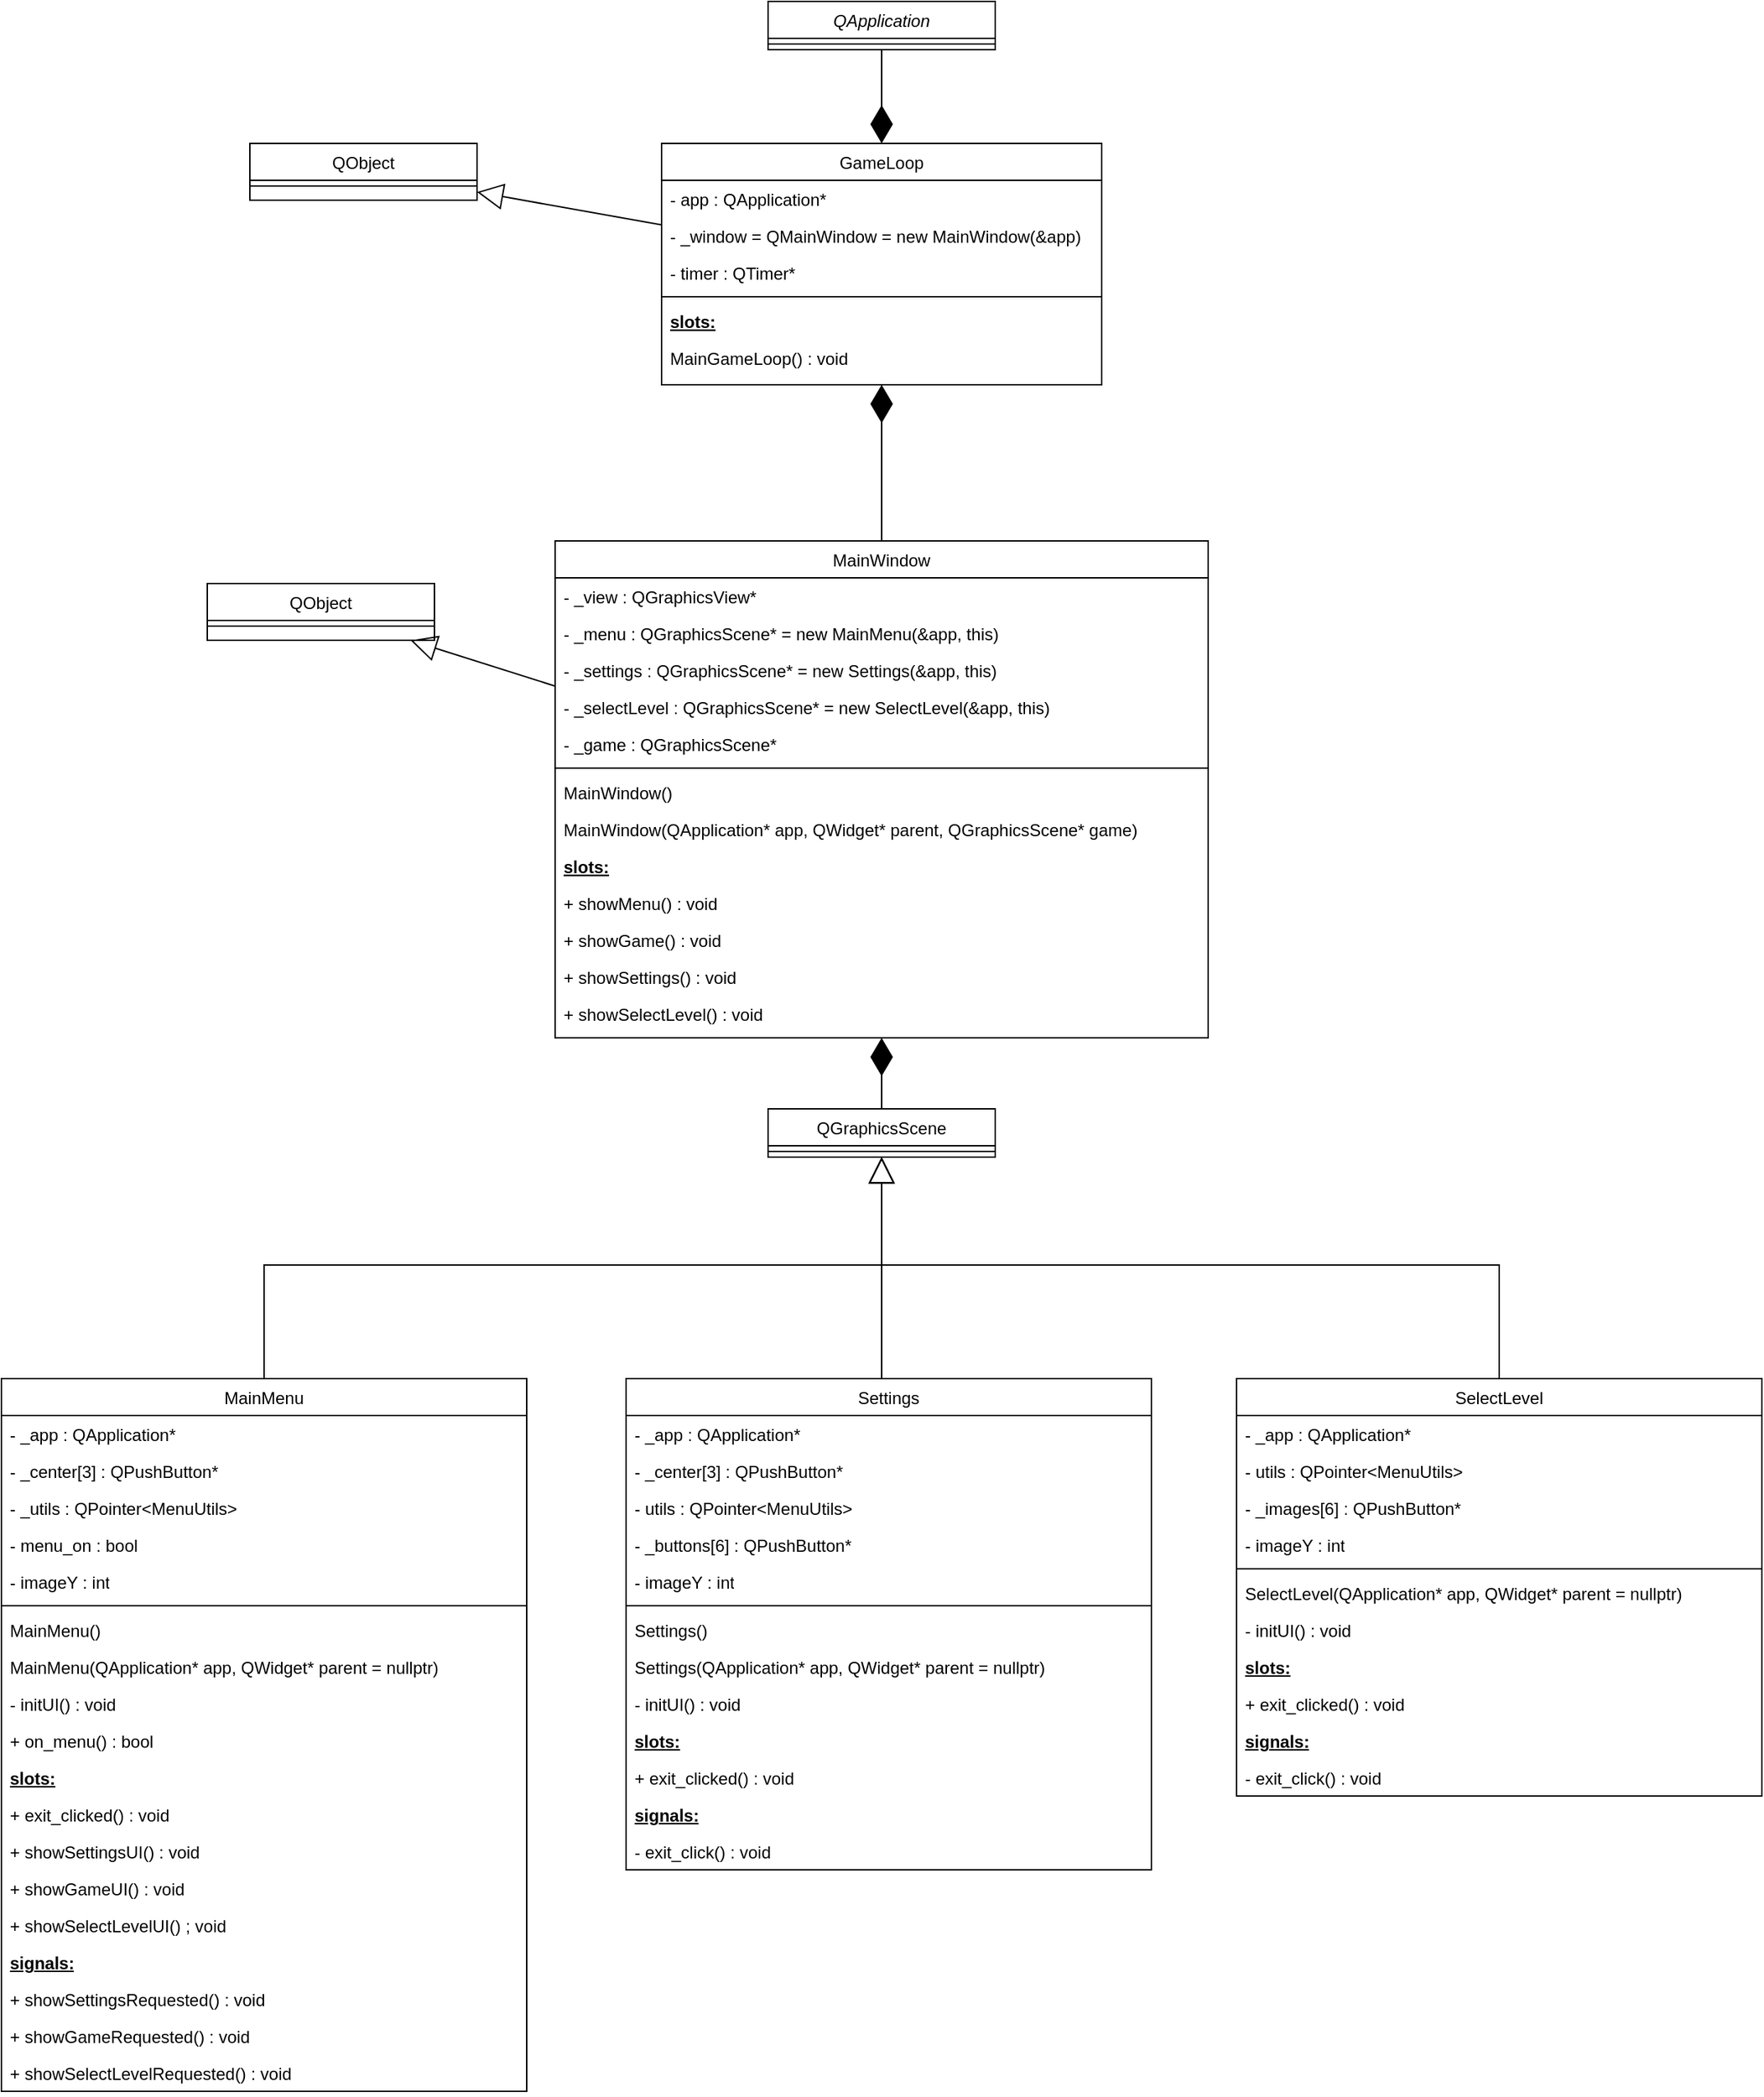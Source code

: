 <mxfile version="21.1.7" type="device">
  <diagram id="C5RBs43oDa-KdzZeNtuy" name="Page-1">
    <mxGraphModel dx="2062" dy="615" grid="1" gridSize="10" guides="1" tooltips="1" connect="1" arrows="1" fold="1" page="1" pageScale="1" pageWidth="827" pageHeight="1169" math="0" shadow="0">
      <root>
        <mxCell id="WIyWlLk6GJQsqaUBKTNV-0" />
        <mxCell id="WIyWlLk6GJQsqaUBKTNV-1" parent="WIyWlLk6GJQsqaUBKTNV-0" />
        <mxCell id="zkfFHV4jXpPFQw0GAbJ--0" value="QApplication" style="swimlane;fontStyle=2;align=center;verticalAlign=top;childLayout=stackLayout;horizontal=1;startSize=26;horizontalStack=0;resizeParent=1;resizeLast=0;collapsible=1;marginBottom=0;rounded=0;shadow=0;strokeWidth=1;" parent="WIyWlLk6GJQsqaUBKTNV-1" vertex="1">
          <mxGeometry x="405" y="40" width="160" height="34" as="geometry">
            <mxRectangle x="230" y="140" width="160" height="26" as="alternateBounds" />
          </mxGeometry>
        </mxCell>
        <mxCell id="zkfFHV4jXpPFQw0GAbJ--4" value="" style="line;html=1;strokeWidth=1;align=left;verticalAlign=middle;spacingTop=-1;spacingLeft=3;spacingRight=3;rotatable=0;labelPosition=right;points=[];portConstraint=eastwest;" parent="zkfFHV4jXpPFQw0GAbJ--0" vertex="1">
          <mxGeometry y="26" width="160" height="8" as="geometry" />
        </mxCell>
        <mxCell id="zkfFHV4jXpPFQw0GAbJ--6" value="MainWindow" style="swimlane;fontStyle=0;align=center;verticalAlign=top;childLayout=stackLayout;horizontal=1;startSize=26;horizontalStack=0;resizeParent=1;resizeLast=0;collapsible=1;marginBottom=0;rounded=0;shadow=0;strokeWidth=1;" parent="WIyWlLk6GJQsqaUBKTNV-1" vertex="1">
          <mxGeometry x="255" y="420" width="460" height="350" as="geometry">
            <mxRectangle x="130" y="380" width="160" height="26" as="alternateBounds" />
          </mxGeometry>
        </mxCell>
        <mxCell id="zkfFHV4jXpPFQw0GAbJ--7" value="- _view : QGraphicsView*" style="text;align=left;verticalAlign=top;spacingLeft=4;spacingRight=4;overflow=hidden;rotatable=0;points=[[0,0.5],[1,0.5]];portConstraint=eastwest;" parent="zkfFHV4jXpPFQw0GAbJ--6" vertex="1">
          <mxGeometry y="26" width="460" height="26" as="geometry" />
        </mxCell>
        <mxCell id="zkfFHV4jXpPFQw0GAbJ--8" value="- _menu : QGraphicsScene* = new MainMenu(&amp;app, this)" style="text;align=left;verticalAlign=top;spacingLeft=4;spacingRight=4;overflow=hidden;rotatable=0;points=[[0,0.5],[1,0.5]];portConstraint=eastwest;rounded=0;shadow=0;html=0;" parent="zkfFHV4jXpPFQw0GAbJ--6" vertex="1">
          <mxGeometry y="52" width="460" height="26" as="geometry" />
        </mxCell>
        <mxCell id="Jlm5J0GIkbgBk4xAE6gq-16" value="- _settings : QGraphicsScene* = new Settings(&amp;app, this)" style="text;align=left;verticalAlign=top;spacingLeft=4;spacingRight=4;overflow=hidden;rotatable=0;points=[[0,0.5],[1,0.5]];portConstraint=eastwest;rounded=0;shadow=0;html=0;" vertex="1" parent="zkfFHV4jXpPFQw0GAbJ--6">
          <mxGeometry y="78" width="460" height="26" as="geometry" />
        </mxCell>
        <mxCell id="Jlm5J0GIkbgBk4xAE6gq-18" value="- _selectLevel : QGraphicsScene* = new SelectLevel(&amp;app, this)" style="text;align=left;verticalAlign=top;spacingLeft=4;spacingRight=4;overflow=hidden;rotatable=0;points=[[0,0.5],[1,0.5]];portConstraint=eastwest;rounded=0;shadow=0;html=0;" vertex="1" parent="zkfFHV4jXpPFQw0GAbJ--6">
          <mxGeometry y="104" width="460" height="26" as="geometry" />
        </mxCell>
        <mxCell id="Jlm5J0GIkbgBk4xAE6gq-19" value="- _game : QGraphicsScene*" style="text;align=left;verticalAlign=top;spacingLeft=4;spacingRight=4;overflow=hidden;rotatable=0;points=[[0,0.5],[1,0.5]];portConstraint=eastwest;rounded=0;shadow=0;html=0;" vertex="1" parent="zkfFHV4jXpPFQw0GAbJ--6">
          <mxGeometry y="130" width="460" height="26" as="geometry" />
        </mxCell>
        <mxCell id="zkfFHV4jXpPFQw0GAbJ--9" value="" style="line;html=1;strokeWidth=1;align=left;verticalAlign=middle;spacingTop=-1;spacingLeft=3;spacingRight=3;rotatable=0;labelPosition=right;points=[];portConstraint=eastwest;" parent="zkfFHV4jXpPFQw0GAbJ--6" vertex="1">
          <mxGeometry y="156" width="460" height="8" as="geometry" />
        </mxCell>
        <mxCell id="zkfFHV4jXpPFQw0GAbJ--11" value="	MainWindow()" style="text;align=left;verticalAlign=top;spacingLeft=4;spacingRight=4;overflow=hidden;rotatable=0;points=[[0,0.5],[1,0.5]];portConstraint=eastwest;" parent="zkfFHV4jXpPFQw0GAbJ--6" vertex="1">
          <mxGeometry y="164" width="460" height="26" as="geometry" />
        </mxCell>
        <mxCell id="zkfFHV4jXpPFQw0GAbJ--10" value="MainWindow(QApplication* app, QWidget* parent, QGraphicsScene* game)" style="text;align=left;verticalAlign=top;spacingLeft=4;spacingRight=4;overflow=hidden;rotatable=0;points=[[0,0.5],[1,0.5]];portConstraint=eastwest;fontStyle=0" parent="zkfFHV4jXpPFQw0GAbJ--6" vertex="1">
          <mxGeometry y="190" width="460" height="26" as="geometry" />
        </mxCell>
        <mxCell id="Jlm5J0GIkbgBk4xAE6gq-21" value="slots:" style="text;align=left;verticalAlign=top;spacingLeft=4;spacingRight=4;overflow=hidden;rotatable=0;points=[[0,0.5],[1,0.5]];portConstraint=eastwest;fontStyle=5" vertex="1" parent="zkfFHV4jXpPFQw0GAbJ--6">
          <mxGeometry y="216" width="460" height="26" as="geometry" />
        </mxCell>
        <mxCell id="Jlm5J0GIkbgBk4xAE6gq-20" value="+ showMenu() : void" style="text;align=left;verticalAlign=top;spacingLeft=4;spacingRight=4;overflow=hidden;rotatable=0;points=[[0,0.5],[1,0.5]];portConstraint=eastwest;fontStyle=0" vertex="1" parent="zkfFHV4jXpPFQw0GAbJ--6">
          <mxGeometry y="242" width="460" height="26" as="geometry" />
        </mxCell>
        <mxCell id="Jlm5J0GIkbgBk4xAE6gq-24" value="+ showGame() : void" style="text;align=left;verticalAlign=top;spacingLeft=4;spacingRight=4;overflow=hidden;rotatable=0;points=[[0,0.5],[1,0.5]];portConstraint=eastwest;fontStyle=0" vertex="1" parent="zkfFHV4jXpPFQw0GAbJ--6">
          <mxGeometry y="268" width="460" height="26" as="geometry" />
        </mxCell>
        <mxCell id="Jlm5J0GIkbgBk4xAE6gq-23" value="+ showSettings() : void" style="text;align=left;verticalAlign=top;spacingLeft=4;spacingRight=4;overflow=hidden;rotatable=0;points=[[0,0.5],[1,0.5]];portConstraint=eastwest;fontStyle=0" vertex="1" parent="zkfFHV4jXpPFQw0GAbJ--6">
          <mxGeometry y="294" width="460" height="26" as="geometry" />
        </mxCell>
        <mxCell id="Jlm5J0GIkbgBk4xAE6gq-22" value="+ showSelectLevel() : void" style="text;align=left;verticalAlign=top;spacingLeft=4;spacingRight=4;overflow=hidden;rotatable=0;points=[[0,0.5],[1,0.5]];portConstraint=eastwest;fontStyle=0" vertex="1" parent="zkfFHV4jXpPFQw0GAbJ--6">
          <mxGeometry y="320" width="460" height="30" as="geometry" />
        </mxCell>
        <mxCell id="zkfFHV4jXpPFQw0GAbJ--13" value="QObject" style="swimlane;fontStyle=0;align=center;verticalAlign=top;childLayout=stackLayout;horizontal=1;startSize=26;horizontalStack=0;resizeParent=1;resizeLast=0;collapsible=1;marginBottom=0;rounded=0;shadow=0;strokeWidth=1;" parent="WIyWlLk6GJQsqaUBKTNV-1" vertex="1">
          <mxGeometry x="40" y="140" width="160" height="40" as="geometry">
            <mxRectangle x="340" y="380" width="170" height="26" as="alternateBounds" />
          </mxGeometry>
        </mxCell>
        <mxCell id="zkfFHV4jXpPFQw0GAbJ--15" value="" style="line;html=1;strokeWidth=1;align=left;verticalAlign=middle;spacingTop=-1;spacingLeft=3;spacingRight=3;rotatable=0;labelPosition=right;points=[];portConstraint=eastwest;" parent="zkfFHV4jXpPFQw0GAbJ--13" vertex="1">
          <mxGeometry y="26" width="160" height="8" as="geometry" />
        </mxCell>
        <mxCell id="zkfFHV4jXpPFQw0GAbJ--17" value="GameLoop" style="swimlane;fontStyle=0;align=center;verticalAlign=top;childLayout=stackLayout;horizontal=1;startSize=26;horizontalStack=0;resizeParent=1;resizeLast=0;collapsible=1;marginBottom=0;rounded=0;shadow=0;strokeWidth=1;" parent="WIyWlLk6GJQsqaUBKTNV-1" vertex="1">
          <mxGeometry x="330" y="140" width="310" height="170" as="geometry">
            <mxRectangle x="550" y="140" width="160" height="26" as="alternateBounds" />
          </mxGeometry>
        </mxCell>
        <mxCell id="Jlm5J0GIkbgBk4xAE6gq-8" value="- app : QApplication*" style="text;align=left;verticalAlign=top;spacingLeft=4;spacingRight=4;overflow=hidden;rotatable=0;points=[[0,0.5],[1,0.5]];portConstraint=eastwest;rounded=0;shadow=0;html=0;" vertex="1" parent="zkfFHV4jXpPFQw0GAbJ--17">
          <mxGeometry y="26" width="310" height="26" as="geometry" />
        </mxCell>
        <mxCell id="zkfFHV4jXpPFQw0GAbJ--21" value="- _window = QMainWindow = new MainWindow(&amp;app)" style="text;align=left;verticalAlign=top;spacingLeft=4;spacingRight=4;overflow=hidden;rotatable=0;points=[[0,0.5],[1,0.5]];portConstraint=eastwest;rounded=0;shadow=0;html=0;" parent="zkfFHV4jXpPFQw0GAbJ--17" vertex="1">
          <mxGeometry y="52" width="310" height="26" as="geometry" />
        </mxCell>
        <mxCell id="Jlm5J0GIkbgBk4xAE6gq-26" value="- timer : QTimer*" style="text;align=left;verticalAlign=top;spacingLeft=4;spacingRight=4;overflow=hidden;rotatable=0;points=[[0,0.5],[1,0.5]];portConstraint=eastwest;rounded=0;shadow=0;html=0;" vertex="1" parent="zkfFHV4jXpPFQw0GAbJ--17">
          <mxGeometry y="78" width="310" height="26" as="geometry" />
        </mxCell>
        <mxCell id="zkfFHV4jXpPFQw0GAbJ--23" value="" style="line;html=1;strokeWidth=1;align=left;verticalAlign=middle;spacingTop=-1;spacingLeft=3;spacingRight=3;rotatable=0;labelPosition=right;points=[];portConstraint=eastwest;" parent="zkfFHV4jXpPFQw0GAbJ--17" vertex="1">
          <mxGeometry y="104" width="310" height="8" as="geometry" />
        </mxCell>
        <mxCell id="Jlm5J0GIkbgBk4xAE6gq-28" value="slots:" style="text;align=left;verticalAlign=top;spacingLeft=4;spacingRight=4;overflow=hidden;rotatable=0;points=[[0,0.5],[1,0.5]];portConstraint=eastwest;rounded=0;shadow=0;html=0;fontStyle=5" vertex="1" parent="zkfFHV4jXpPFQw0GAbJ--17">
          <mxGeometry y="112" width="310" height="26" as="geometry" />
        </mxCell>
        <mxCell id="Jlm5J0GIkbgBk4xAE6gq-29" value="MainGameLoop() : void" style="text;align=left;verticalAlign=top;spacingLeft=4;spacingRight=4;overflow=hidden;rotatable=0;points=[[0,0.5],[1,0.5]];portConstraint=eastwest;rounded=0;shadow=0;html=0;fontStyle=0" vertex="1" parent="zkfFHV4jXpPFQw0GAbJ--17">
          <mxGeometry y="138" width="310" height="26" as="geometry" />
        </mxCell>
        <mxCell id="Jlm5J0GIkbgBk4xAE6gq-9" value="" style="endArrow=diamondThin;endFill=1;endSize=24;html=1;rounded=0;exitX=0.5;exitY=1;exitDx=0;exitDy=0;" edge="1" parent="WIyWlLk6GJQsqaUBKTNV-1" source="zkfFHV4jXpPFQw0GAbJ--0" target="zkfFHV4jXpPFQw0GAbJ--17">
          <mxGeometry width="160" relative="1" as="geometry">
            <mxPoint x="465" y="100" as="sourcePoint" />
            <mxPoint x="625" y="100" as="targetPoint" />
          </mxGeometry>
        </mxCell>
        <mxCell id="Jlm5J0GIkbgBk4xAE6gq-10" value="" style="endArrow=block;endSize=16;endFill=0;html=1;rounded=0;" edge="1" parent="WIyWlLk6GJQsqaUBKTNV-1" source="zkfFHV4jXpPFQw0GAbJ--17" target="zkfFHV4jXpPFQw0GAbJ--13">
          <mxGeometry x="0.125" y="50" width="160" relative="1" as="geometry">
            <mxPoint x="370" y="320" as="sourcePoint" />
            <mxPoint x="530" y="320" as="targetPoint" />
            <mxPoint as="offset" />
          </mxGeometry>
        </mxCell>
        <mxCell id="Jlm5J0GIkbgBk4xAE6gq-11" value="QObject" style="swimlane;fontStyle=0;align=center;verticalAlign=top;childLayout=stackLayout;horizontal=1;startSize=26;horizontalStack=0;resizeParent=1;resizeLast=0;collapsible=1;marginBottom=0;rounded=0;shadow=0;strokeWidth=1;" vertex="1" parent="WIyWlLk6GJQsqaUBKTNV-1">
          <mxGeometry x="10" y="450" width="160" height="40" as="geometry">
            <mxRectangle x="340" y="380" width="170" height="26" as="alternateBounds" />
          </mxGeometry>
        </mxCell>
        <mxCell id="Jlm5J0GIkbgBk4xAE6gq-12" value="" style="line;html=1;strokeWidth=1;align=left;verticalAlign=middle;spacingTop=-1;spacingLeft=3;spacingRight=3;rotatable=0;labelPosition=right;points=[];portConstraint=eastwest;" vertex="1" parent="Jlm5J0GIkbgBk4xAE6gq-11">
          <mxGeometry y="26" width="160" height="8" as="geometry" />
        </mxCell>
        <mxCell id="Jlm5J0GIkbgBk4xAE6gq-13" value="" style="endArrow=block;endSize=16;endFill=0;html=1;rounded=0;" edge="1" parent="WIyWlLk6GJQsqaUBKTNV-1" source="zkfFHV4jXpPFQw0GAbJ--6" target="Jlm5J0GIkbgBk4xAE6gq-11">
          <mxGeometry x="0.125" y="50" width="160" relative="1" as="geometry">
            <mxPoint x="290" y="290" as="sourcePoint" />
            <mxPoint x="200" y="300" as="targetPoint" />
            <mxPoint as="offset" />
          </mxGeometry>
        </mxCell>
        <mxCell id="Jlm5J0GIkbgBk4xAE6gq-25" value="" style="endArrow=diamondThin;endFill=1;endSize=24;html=1;rounded=0;exitX=0.5;exitY=0;exitDx=0;exitDy=0;entryX=0.5;entryY=1;entryDx=0;entryDy=0;" edge="1" parent="WIyWlLk6GJQsqaUBKTNV-1" source="zkfFHV4jXpPFQw0GAbJ--6" target="zkfFHV4jXpPFQw0GAbJ--17">
          <mxGeometry width="160" relative="1" as="geometry">
            <mxPoint x="495" y="84" as="sourcePoint" />
            <mxPoint x="495" y="150" as="targetPoint" />
          </mxGeometry>
        </mxCell>
        <mxCell id="Jlm5J0GIkbgBk4xAE6gq-30" value="" style="endArrow=block;endSize=16;endFill=0;html=1;rounded=0;edgeStyle=orthogonalEdgeStyle;" edge="1" parent="WIyWlLk6GJQsqaUBKTNV-1" source="Jlm5J0GIkbgBk4xAE6gq-36" target="Jlm5J0GIkbgBk4xAE6gq-31">
          <mxGeometry x="0.125" y="50" width="160" relative="1" as="geometry">
            <mxPoint x="435" y="970" as="sourcePoint" />
            <mxPoint x="640" y="920" as="targetPoint" />
            <mxPoint as="offset" />
            <Array as="points">
              <mxPoint x="50" y="930" />
              <mxPoint x="485" y="930" />
            </Array>
          </mxGeometry>
        </mxCell>
        <mxCell id="Jlm5J0GIkbgBk4xAE6gq-31" value="&lt;span style=&quot;font-weight: normal;&quot;&gt;QGraphicsScene&lt;/span&gt;" style="swimlane;fontStyle=1;align=center;verticalAlign=top;childLayout=stackLayout;horizontal=1;startSize=26;horizontalStack=0;resizeParent=1;resizeParentMax=0;resizeLast=0;collapsible=1;marginBottom=0;whiteSpace=wrap;html=1;" vertex="1" parent="WIyWlLk6GJQsqaUBKTNV-1">
          <mxGeometry x="405" y="820" width="160" height="34" as="geometry" />
        </mxCell>
        <mxCell id="Jlm5J0GIkbgBk4xAE6gq-33" value="" style="line;strokeWidth=1;fillColor=none;align=left;verticalAlign=middle;spacingTop=-1;spacingLeft=3;spacingRight=3;rotatable=0;labelPosition=right;points=[];portConstraint=eastwest;strokeColor=inherit;" vertex="1" parent="Jlm5J0GIkbgBk4xAE6gq-31">
          <mxGeometry y="26" width="160" height="8" as="geometry" />
        </mxCell>
        <mxCell id="Jlm5J0GIkbgBk4xAE6gq-35" value="" style="endArrow=diamondThin;endFill=1;endSize=24;html=1;rounded=0;" edge="1" parent="WIyWlLk6GJQsqaUBKTNV-1" source="Jlm5J0GIkbgBk4xAE6gq-31" target="zkfFHV4jXpPFQw0GAbJ--6">
          <mxGeometry width="160" relative="1" as="geometry">
            <mxPoint x="495" y="860" as="sourcePoint" />
            <mxPoint x="495" y="750" as="targetPoint" />
          </mxGeometry>
        </mxCell>
        <mxCell id="Jlm5J0GIkbgBk4xAE6gq-36" value="&lt;span style=&quot;font-weight: 400;&quot;&gt;MainMenu&lt;/span&gt;" style="swimlane;fontStyle=1;align=center;verticalAlign=top;childLayout=stackLayout;horizontal=1;startSize=26;horizontalStack=0;resizeParent=1;resizeParentMax=0;resizeLast=0;collapsible=1;marginBottom=0;whiteSpace=wrap;html=1;" vertex="1" parent="WIyWlLk6GJQsqaUBKTNV-1">
          <mxGeometry x="-135" y="1010" width="370" height="502" as="geometry" />
        </mxCell>
        <mxCell id="Jlm5J0GIkbgBk4xAE6gq-37" value="- _app : QApplication*" style="text;strokeColor=none;fillColor=none;align=left;verticalAlign=top;spacingLeft=4;spacingRight=4;overflow=hidden;rotatable=0;points=[[0,0.5],[1,0.5]];portConstraint=eastwest;whiteSpace=wrap;html=1;" vertex="1" parent="Jlm5J0GIkbgBk4xAE6gq-36">
          <mxGeometry y="26" width="370" height="26" as="geometry" />
        </mxCell>
        <mxCell id="Jlm5J0GIkbgBk4xAE6gq-42" value="- _center[3] : QPushButton*" style="text;strokeColor=none;fillColor=none;align=left;verticalAlign=top;spacingLeft=4;spacingRight=4;overflow=hidden;rotatable=0;points=[[0,0.5],[1,0.5]];portConstraint=eastwest;whiteSpace=wrap;html=1;" vertex="1" parent="Jlm5J0GIkbgBk4xAE6gq-36">
          <mxGeometry y="52" width="370" height="26" as="geometry" />
        </mxCell>
        <mxCell id="Jlm5J0GIkbgBk4xAE6gq-41" value="- _utils : QPointer&amp;lt;MenuUtils&amp;gt;" style="text;strokeColor=none;fillColor=none;align=left;verticalAlign=top;spacingLeft=4;spacingRight=4;overflow=hidden;rotatable=0;points=[[0,0.5],[1,0.5]];portConstraint=eastwest;whiteSpace=wrap;html=1;" vertex="1" parent="Jlm5J0GIkbgBk4xAE6gq-36">
          <mxGeometry y="78" width="370" height="26" as="geometry" />
        </mxCell>
        <mxCell id="Jlm5J0GIkbgBk4xAE6gq-40" value="- menu_on : bool" style="text;strokeColor=none;fillColor=none;align=left;verticalAlign=top;spacingLeft=4;spacingRight=4;overflow=hidden;rotatable=0;points=[[0,0.5],[1,0.5]];portConstraint=eastwest;whiteSpace=wrap;html=1;" vertex="1" parent="Jlm5J0GIkbgBk4xAE6gq-36">
          <mxGeometry y="104" width="370" height="26" as="geometry" />
        </mxCell>
        <mxCell id="Jlm5J0GIkbgBk4xAE6gq-45" value="- imageY : int" style="text;strokeColor=none;fillColor=none;align=left;verticalAlign=top;spacingLeft=4;spacingRight=4;overflow=hidden;rotatable=0;points=[[0,0.5],[1,0.5]];portConstraint=eastwest;whiteSpace=wrap;html=1;" vertex="1" parent="Jlm5J0GIkbgBk4xAE6gq-36">
          <mxGeometry y="130" width="370" height="26" as="geometry" />
        </mxCell>
        <mxCell id="Jlm5J0GIkbgBk4xAE6gq-38" value="" style="line;strokeWidth=1;fillColor=none;align=left;verticalAlign=middle;spacingTop=-1;spacingLeft=3;spacingRight=3;rotatable=0;labelPosition=right;points=[];portConstraint=eastwest;strokeColor=inherit;" vertex="1" parent="Jlm5J0GIkbgBk4xAE6gq-36">
          <mxGeometry y="156" width="370" height="8" as="geometry" />
        </mxCell>
        <mxCell id="Jlm5J0GIkbgBk4xAE6gq-75" value="MainMenu()" style="text;strokeColor=none;fillColor=none;align=left;verticalAlign=top;spacingLeft=4;spacingRight=4;overflow=hidden;rotatable=0;points=[[0,0.5],[1,0.5]];portConstraint=eastwest;whiteSpace=wrap;html=1;" vertex="1" parent="Jlm5J0GIkbgBk4xAE6gq-36">
          <mxGeometry y="164" width="370" height="26" as="geometry" />
        </mxCell>
        <mxCell id="Jlm5J0GIkbgBk4xAE6gq-39" value="MainMenu(QApplication* app, QWidget* parent = nullptr)" style="text;strokeColor=none;fillColor=none;align=left;verticalAlign=top;spacingLeft=4;spacingRight=4;overflow=hidden;rotatable=0;points=[[0,0.5],[1,0.5]];portConstraint=eastwest;whiteSpace=wrap;html=1;" vertex="1" parent="Jlm5J0GIkbgBk4xAE6gq-36">
          <mxGeometry y="190" width="370" height="26" as="geometry" />
        </mxCell>
        <mxCell id="Jlm5J0GIkbgBk4xAE6gq-44" value="- initUI() : void" style="text;strokeColor=none;fillColor=none;align=left;verticalAlign=top;spacingLeft=4;spacingRight=4;overflow=hidden;rotatable=0;points=[[0,0.5],[1,0.5]];portConstraint=eastwest;whiteSpace=wrap;html=1;" vertex="1" parent="Jlm5J0GIkbgBk4xAE6gq-36">
          <mxGeometry y="216" width="370" height="26" as="geometry" />
        </mxCell>
        <mxCell id="Jlm5J0GIkbgBk4xAE6gq-43" value="+ on_menu() : bool" style="text;strokeColor=none;fillColor=none;align=left;verticalAlign=top;spacingLeft=4;spacingRight=4;overflow=hidden;rotatable=0;points=[[0,0.5],[1,0.5]];portConstraint=eastwest;whiteSpace=wrap;html=1;" vertex="1" parent="Jlm5J0GIkbgBk4xAE6gq-36">
          <mxGeometry y="242" width="370" height="26" as="geometry" />
        </mxCell>
        <mxCell id="Jlm5J0GIkbgBk4xAE6gq-48" value="&lt;b&gt;&lt;u&gt;slots:&lt;/u&gt;&lt;/b&gt;" style="text;strokeColor=none;fillColor=none;align=left;verticalAlign=top;spacingLeft=4;spacingRight=4;overflow=hidden;rotatable=0;points=[[0,0.5],[1,0.5]];portConstraint=eastwest;whiteSpace=wrap;html=1;" vertex="1" parent="Jlm5J0GIkbgBk4xAE6gq-36">
          <mxGeometry y="268" width="370" height="26" as="geometry" />
        </mxCell>
        <mxCell id="Jlm5J0GIkbgBk4xAE6gq-47" value="+ exit_clicked() : void" style="text;strokeColor=none;fillColor=none;align=left;verticalAlign=top;spacingLeft=4;spacingRight=4;overflow=hidden;rotatable=0;points=[[0,0.5],[1,0.5]];portConstraint=eastwest;whiteSpace=wrap;html=1;" vertex="1" parent="Jlm5J0GIkbgBk4xAE6gq-36">
          <mxGeometry y="294" width="370" height="26" as="geometry" />
        </mxCell>
        <mxCell id="Jlm5J0GIkbgBk4xAE6gq-49" value="+ showSettingsUI() : void" style="text;strokeColor=none;fillColor=none;align=left;verticalAlign=top;spacingLeft=4;spacingRight=4;overflow=hidden;rotatable=0;points=[[0,0.5],[1,0.5]];portConstraint=eastwest;whiteSpace=wrap;html=1;" vertex="1" parent="Jlm5J0GIkbgBk4xAE6gq-36">
          <mxGeometry y="320" width="370" height="26" as="geometry" />
        </mxCell>
        <mxCell id="Jlm5J0GIkbgBk4xAE6gq-46" value="+ showGameUI() : void" style="text;strokeColor=none;fillColor=none;align=left;verticalAlign=top;spacingLeft=4;spacingRight=4;overflow=hidden;rotatable=0;points=[[0,0.5],[1,0.5]];portConstraint=eastwest;whiteSpace=wrap;html=1;" vertex="1" parent="Jlm5J0GIkbgBk4xAE6gq-36">
          <mxGeometry y="346" width="370" height="26" as="geometry" />
        </mxCell>
        <mxCell id="Jlm5J0GIkbgBk4xAE6gq-51" value="+ showSelectLevelUI() ; void" style="text;strokeColor=none;fillColor=none;align=left;verticalAlign=top;spacingLeft=4;spacingRight=4;overflow=hidden;rotatable=0;points=[[0,0.5],[1,0.5]];portConstraint=eastwest;whiteSpace=wrap;html=1;" vertex="1" parent="Jlm5J0GIkbgBk4xAE6gq-36">
          <mxGeometry y="372" width="370" height="26" as="geometry" />
        </mxCell>
        <mxCell id="Jlm5J0GIkbgBk4xAE6gq-50" value="&lt;b&gt;&lt;u&gt;signals:&lt;/u&gt;&lt;/b&gt;" style="text;strokeColor=none;fillColor=none;align=left;verticalAlign=top;spacingLeft=4;spacingRight=4;overflow=hidden;rotatable=0;points=[[0,0.5],[1,0.5]];portConstraint=eastwest;whiteSpace=wrap;html=1;" vertex="1" parent="Jlm5J0GIkbgBk4xAE6gq-36">
          <mxGeometry y="398" width="370" height="26" as="geometry" />
        </mxCell>
        <mxCell id="Jlm5J0GIkbgBk4xAE6gq-52" value="+ showSettingsRequested() : void" style="text;strokeColor=none;fillColor=none;align=left;verticalAlign=top;spacingLeft=4;spacingRight=4;overflow=hidden;rotatable=0;points=[[0,0.5],[1,0.5]];portConstraint=eastwest;whiteSpace=wrap;html=1;" vertex="1" parent="Jlm5J0GIkbgBk4xAE6gq-36">
          <mxGeometry y="424" width="370" height="26" as="geometry" />
        </mxCell>
        <mxCell id="Jlm5J0GIkbgBk4xAE6gq-54" value="+ showGameRequested() : void" style="text;strokeColor=none;fillColor=none;align=left;verticalAlign=top;spacingLeft=4;spacingRight=4;overflow=hidden;rotatable=0;points=[[0,0.5],[1,0.5]];portConstraint=eastwest;whiteSpace=wrap;html=1;" vertex="1" parent="Jlm5J0GIkbgBk4xAE6gq-36">
          <mxGeometry y="450" width="370" height="26" as="geometry" />
        </mxCell>
        <mxCell id="Jlm5J0GIkbgBk4xAE6gq-53" value="+ showSelectLevelRequested() : void" style="text;strokeColor=none;fillColor=none;align=left;verticalAlign=top;spacingLeft=4;spacingRight=4;overflow=hidden;rotatable=0;points=[[0,0.5],[1,0.5]];portConstraint=eastwest;whiteSpace=wrap;html=1;" vertex="1" parent="Jlm5J0GIkbgBk4xAE6gq-36">
          <mxGeometry y="476" width="370" height="26" as="geometry" />
        </mxCell>
        <mxCell id="Jlm5J0GIkbgBk4xAE6gq-55" value="&lt;span style=&quot;font-weight: 400;&quot;&gt;Settings&lt;/span&gt;" style="swimlane;fontStyle=1;align=center;verticalAlign=top;childLayout=stackLayout;horizontal=1;startSize=26;horizontalStack=0;resizeParent=1;resizeParentMax=0;resizeLast=0;collapsible=1;marginBottom=0;whiteSpace=wrap;html=1;" vertex="1" parent="WIyWlLk6GJQsqaUBKTNV-1">
          <mxGeometry x="305" y="1010" width="370" height="346" as="geometry" />
        </mxCell>
        <mxCell id="Jlm5J0GIkbgBk4xAE6gq-56" value="- _app : QApplication*" style="text;strokeColor=none;fillColor=none;align=left;verticalAlign=top;spacingLeft=4;spacingRight=4;overflow=hidden;rotatable=0;points=[[0,0.5],[1,0.5]];portConstraint=eastwest;whiteSpace=wrap;html=1;" vertex="1" parent="Jlm5J0GIkbgBk4xAE6gq-55">
          <mxGeometry y="26" width="370" height="26" as="geometry" />
        </mxCell>
        <mxCell id="Jlm5J0GIkbgBk4xAE6gq-57" value="- _center[3] : QPushButton*" style="text;strokeColor=none;fillColor=none;align=left;verticalAlign=top;spacingLeft=4;spacingRight=4;overflow=hidden;rotatable=0;points=[[0,0.5],[1,0.5]];portConstraint=eastwest;whiteSpace=wrap;html=1;" vertex="1" parent="Jlm5J0GIkbgBk4xAE6gq-55">
          <mxGeometry y="52" width="370" height="26" as="geometry" />
        </mxCell>
        <mxCell id="Jlm5J0GIkbgBk4xAE6gq-58" value="- utils : QPointer&amp;lt;MenuUtils&amp;gt;" style="text;strokeColor=none;fillColor=none;align=left;verticalAlign=top;spacingLeft=4;spacingRight=4;overflow=hidden;rotatable=0;points=[[0,0.5],[1,0.5]];portConstraint=eastwest;whiteSpace=wrap;html=1;" vertex="1" parent="Jlm5J0GIkbgBk4xAE6gq-55">
          <mxGeometry y="78" width="370" height="26" as="geometry" />
        </mxCell>
        <mxCell id="Jlm5J0GIkbgBk4xAE6gq-59" value="- _buttons[6] : QPushButton*" style="text;strokeColor=none;fillColor=none;align=left;verticalAlign=top;spacingLeft=4;spacingRight=4;overflow=hidden;rotatable=0;points=[[0,0.5],[1,0.5]];portConstraint=eastwest;whiteSpace=wrap;html=1;" vertex="1" parent="Jlm5J0GIkbgBk4xAE6gq-55">
          <mxGeometry y="104" width="370" height="26" as="geometry" />
        </mxCell>
        <mxCell id="Jlm5J0GIkbgBk4xAE6gq-60" value="- imageY : int" style="text;strokeColor=none;fillColor=none;align=left;verticalAlign=top;spacingLeft=4;spacingRight=4;overflow=hidden;rotatable=0;points=[[0,0.5],[1,0.5]];portConstraint=eastwest;whiteSpace=wrap;html=1;" vertex="1" parent="Jlm5J0GIkbgBk4xAE6gq-55">
          <mxGeometry y="130" width="370" height="26" as="geometry" />
        </mxCell>
        <mxCell id="Jlm5J0GIkbgBk4xAE6gq-61" value="" style="line;strokeWidth=1;fillColor=none;align=left;verticalAlign=middle;spacingTop=-1;spacingLeft=3;spacingRight=3;rotatable=0;labelPosition=right;points=[];portConstraint=eastwest;strokeColor=inherit;" vertex="1" parent="Jlm5J0GIkbgBk4xAE6gq-55">
          <mxGeometry y="156" width="370" height="8" as="geometry" />
        </mxCell>
        <mxCell id="Jlm5J0GIkbgBk4xAE6gq-76" value="Settings()" style="text;strokeColor=none;fillColor=none;align=left;verticalAlign=top;spacingLeft=4;spacingRight=4;overflow=hidden;rotatable=0;points=[[0,0.5],[1,0.5]];portConstraint=eastwest;whiteSpace=wrap;html=1;" vertex="1" parent="Jlm5J0GIkbgBk4xAE6gq-55">
          <mxGeometry y="164" width="370" height="26" as="geometry" />
        </mxCell>
        <mxCell id="Jlm5J0GIkbgBk4xAE6gq-62" value="Settings(QApplication* app, QWidget* parent = nullptr)" style="text;strokeColor=none;fillColor=none;align=left;verticalAlign=top;spacingLeft=4;spacingRight=4;overflow=hidden;rotatable=0;points=[[0,0.5],[1,0.5]];portConstraint=eastwest;whiteSpace=wrap;html=1;" vertex="1" parent="Jlm5J0GIkbgBk4xAE6gq-55">
          <mxGeometry y="190" width="370" height="26" as="geometry" />
        </mxCell>
        <mxCell id="Jlm5J0GIkbgBk4xAE6gq-63" value="- initUI() : void" style="text;strokeColor=none;fillColor=none;align=left;verticalAlign=top;spacingLeft=4;spacingRight=4;overflow=hidden;rotatable=0;points=[[0,0.5],[1,0.5]];portConstraint=eastwest;whiteSpace=wrap;html=1;" vertex="1" parent="Jlm5J0GIkbgBk4xAE6gq-55">
          <mxGeometry y="216" width="370" height="26" as="geometry" />
        </mxCell>
        <mxCell id="Jlm5J0GIkbgBk4xAE6gq-65" value="&lt;b&gt;&lt;u&gt;slots:&lt;/u&gt;&lt;/b&gt;" style="text;strokeColor=none;fillColor=none;align=left;verticalAlign=top;spacingLeft=4;spacingRight=4;overflow=hidden;rotatable=0;points=[[0,0.5],[1,0.5]];portConstraint=eastwest;whiteSpace=wrap;html=1;" vertex="1" parent="Jlm5J0GIkbgBk4xAE6gq-55">
          <mxGeometry y="242" width="370" height="26" as="geometry" />
        </mxCell>
        <mxCell id="Jlm5J0GIkbgBk4xAE6gq-66" value="+ exit_clicked() : void" style="text;strokeColor=none;fillColor=none;align=left;verticalAlign=top;spacingLeft=4;spacingRight=4;overflow=hidden;rotatable=0;points=[[0,0.5],[1,0.5]];portConstraint=eastwest;whiteSpace=wrap;html=1;" vertex="1" parent="Jlm5J0GIkbgBk4xAE6gq-55">
          <mxGeometry y="268" width="370" height="26" as="geometry" />
        </mxCell>
        <mxCell id="Jlm5J0GIkbgBk4xAE6gq-70" value="&lt;b&gt;&lt;u&gt;signals:&lt;/u&gt;&lt;/b&gt;" style="text;strokeColor=none;fillColor=none;align=left;verticalAlign=top;spacingLeft=4;spacingRight=4;overflow=hidden;rotatable=0;points=[[0,0.5],[1,0.5]];portConstraint=eastwest;whiteSpace=wrap;html=1;" vertex="1" parent="Jlm5J0GIkbgBk4xAE6gq-55">
          <mxGeometry y="294" width="370" height="26" as="geometry" />
        </mxCell>
        <mxCell id="Jlm5J0GIkbgBk4xAE6gq-71" value="- exit_click() : void" style="text;strokeColor=none;fillColor=none;align=left;verticalAlign=top;spacingLeft=4;spacingRight=4;overflow=hidden;rotatable=0;points=[[0,0.5],[1,0.5]];portConstraint=eastwest;whiteSpace=wrap;html=1;" vertex="1" parent="Jlm5J0GIkbgBk4xAE6gq-55">
          <mxGeometry y="320" width="370" height="26" as="geometry" />
        </mxCell>
        <mxCell id="Jlm5J0GIkbgBk4xAE6gq-74" value="" style="endArrow=block;endSize=16;endFill=0;html=1;rounded=0;edgeStyle=orthogonalEdgeStyle;" edge="1" parent="WIyWlLk6GJQsqaUBKTNV-1" source="Jlm5J0GIkbgBk4xAE6gq-55" target="Jlm5J0GIkbgBk4xAE6gq-31">
          <mxGeometry x="0.125" y="50" width="160" relative="1" as="geometry">
            <mxPoint x="340" y="996" as="sourcePoint" />
            <mxPoint x="516" y="830" as="targetPoint" />
            <mxPoint as="offset" />
            <Array as="points">
              <mxPoint x="485" y="1000" />
              <mxPoint x="485" y="1000" />
            </Array>
          </mxGeometry>
        </mxCell>
        <mxCell id="Jlm5J0GIkbgBk4xAE6gq-77" value="&lt;span style=&quot;font-weight: 400;&quot;&gt;SelectLevel&lt;/span&gt;" style="swimlane;fontStyle=1;align=center;verticalAlign=top;childLayout=stackLayout;horizontal=1;startSize=26;horizontalStack=0;resizeParent=1;resizeParentMax=0;resizeLast=0;collapsible=1;marginBottom=0;whiteSpace=wrap;html=1;" vertex="1" parent="WIyWlLk6GJQsqaUBKTNV-1">
          <mxGeometry x="735" y="1010" width="370" height="294" as="geometry" />
        </mxCell>
        <mxCell id="Jlm5J0GIkbgBk4xAE6gq-78" value="- _app : QApplication*" style="text;strokeColor=none;fillColor=none;align=left;verticalAlign=top;spacingLeft=4;spacingRight=4;overflow=hidden;rotatable=0;points=[[0,0.5],[1,0.5]];portConstraint=eastwest;whiteSpace=wrap;html=1;" vertex="1" parent="Jlm5J0GIkbgBk4xAE6gq-77">
          <mxGeometry y="26" width="370" height="26" as="geometry" />
        </mxCell>
        <mxCell id="Jlm5J0GIkbgBk4xAE6gq-80" value="- utils : QPointer&amp;lt;MenuUtils&amp;gt;" style="text;strokeColor=none;fillColor=none;align=left;verticalAlign=top;spacingLeft=4;spacingRight=4;overflow=hidden;rotatable=0;points=[[0,0.5],[1,0.5]];portConstraint=eastwest;whiteSpace=wrap;html=1;" vertex="1" parent="Jlm5J0GIkbgBk4xAE6gq-77">
          <mxGeometry y="52" width="370" height="26" as="geometry" />
        </mxCell>
        <mxCell id="Jlm5J0GIkbgBk4xAE6gq-81" value="- _images[6] : QPushButton*" style="text;strokeColor=none;fillColor=none;align=left;verticalAlign=top;spacingLeft=4;spacingRight=4;overflow=hidden;rotatable=0;points=[[0,0.5],[1,0.5]];portConstraint=eastwest;whiteSpace=wrap;html=1;" vertex="1" parent="Jlm5J0GIkbgBk4xAE6gq-77">
          <mxGeometry y="78" width="370" height="26" as="geometry" />
        </mxCell>
        <mxCell id="Jlm5J0GIkbgBk4xAE6gq-82" value="- imageY : int" style="text;strokeColor=none;fillColor=none;align=left;verticalAlign=top;spacingLeft=4;spacingRight=4;overflow=hidden;rotatable=0;points=[[0,0.5],[1,0.5]];portConstraint=eastwest;whiteSpace=wrap;html=1;" vertex="1" parent="Jlm5J0GIkbgBk4xAE6gq-77">
          <mxGeometry y="104" width="370" height="26" as="geometry" />
        </mxCell>
        <mxCell id="Jlm5J0GIkbgBk4xAE6gq-83" value="" style="line;strokeWidth=1;fillColor=none;align=left;verticalAlign=middle;spacingTop=-1;spacingLeft=3;spacingRight=3;rotatable=0;labelPosition=right;points=[];portConstraint=eastwest;strokeColor=inherit;" vertex="1" parent="Jlm5J0GIkbgBk4xAE6gq-77">
          <mxGeometry y="130" width="370" height="8" as="geometry" />
        </mxCell>
        <mxCell id="Jlm5J0GIkbgBk4xAE6gq-85" value="SelectLevel(QApplication* app, QWidget* parent = nullptr)" style="text;strokeColor=none;fillColor=none;align=left;verticalAlign=top;spacingLeft=4;spacingRight=4;overflow=hidden;rotatable=0;points=[[0,0.5],[1,0.5]];portConstraint=eastwest;whiteSpace=wrap;html=1;" vertex="1" parent="Jlm5J0GIkbgBk4xAE6gq-77">
          <mxGeometry y="138" width="370" height="26" as="geometry" />
        </mxCell>
        <mxCell id="Jlm5J0GIkbgBk4xAE6gq-86" value="- initUI() : void" style="text;strokeColor=none;fillColor=none;align=left;verticalAlign=top;spacingLeft=4;spacingRight=4;overflow=hidden;rotatable=0;points=[[0,0.5],[1,0.5]];portConstraint=eastwest;whiteSpace=wrap;html=1;" vertex="1" parent="Jlm5J0GIkbgBk4xAE6gq-77">
          <mxGeometry y="164" width="370" height="26" as="geometry" />
        </mxCell>
        <mxCell id="Jlm5J0GIkbgBk4xAE6gq-87" value="&lt;b&gt;&lt;u&gt;slots:&lt;/u&gt;&lt;/b&gt;" style="text;strokeColor=none;fillColor=none;align=left;verticalAlign=top;spacingLeft=4;spacingRight=4;overflow=hidden;rotatable=0;points=[[0,0.5],[1,0.5]];portConstraint=eastwest;whiteSpace=wrap;html=1;" vertex="1" parent="Jlm5J0GIkbgBk4xAE6gq-77">
          <mxGeometry y="190" width="370" height="26" as="geometry" />
        </mxCell>
        <mxCell id="Jlm5J0GIkbgBk4xAE6gq-88" value="+ exit_clicked() : void" style="text;strokeColor=none;fillColor=none;align=left;verticalAlign=top;spacingLeft=4;spacingRight=4;overflow=hidden;rotatable=0;points=[[0,0.5],[1,0.5]];portConstraint=eastwest;whiteSpace=wrap;html=1;" vertex="1" parent="Jlm5J0GIkbgBk4xAE6gq-77">
          <mxGeometry y="216" width="370" height="26" as="geometry" />
        </mxCell>
        <mxCell id="Jlm5J0GIkbgBk4xAE6gq-89" value="&lt;b&gt;&lt;u&gt;signals:&lt;/u&gt;&lt;/b&gt;" style="text;strokeColor=none;fillColor=none;align=left;verticalAlign=top;spacingLeft=4;spacingRight=4;overflow=hidden;rotatable=0;points=[[0,0.5],[1,0.5]];portConstraint=eastwest;whiteSpace=wrap;html=1;" vertex="1" parent="Jlm5J0GIkbgBk4xAE6gq-77">
          <mxGeometry y="242" width="370" height="26" as="geometry" />
        </mxCell>
        <mxCell id="Jlm5J0GIkbgBk4xAE6gq-90" value="- exit_click() : void" style="text;strokeColor=none;fillColor=none;align=left;verticalAlign=top;spacingLeft=4;spacingRight=4;overflow=hidden;rotatable=0;points=[[0,0.5],[1,0.5]];portConstraint=eastwest;whiteSpace=wrap;html=1;" vertex="1" parent="Jlm5J0GIkbgBk4xAE6gq-77">
          <mxGeometry y="268" width="370" height="26" as="geometry" />
        </mxCell>
        <mxCell id="Jlm5J0GIkbgBk4xAE6gq-91" value="" style="endArrow=block;endSize=16;endFill=0;html=1;rounded=0;edgeStyle=orthogonalEdgeStyle;" edge="1" parent="WIyWlLk6GJQsqaUBKTNV-1" source="Jlm5J0GIkbgBk4xAE6gq-77" target="Jlm5J0GIkbgBk4xAE6gq-31">
          <mxGeometry x="0.125" y="50" width="160" relative="1" as="geometry">
            <mxPoint x="1110" y="1036" as="sourcePoint" />
            <mxPoint x="850" y="870" as="targetPoint" />
            <mxPoint as="offset" />
            <Array as="points">
              <mxPoint x="920" y="930" />
              <mxPoint x="485" y="930" />
            </Array>
          </mxGeometry>
        </mxCell>
      </root>
    </mxGraphModel>
  </diagram>
</mxfile>
